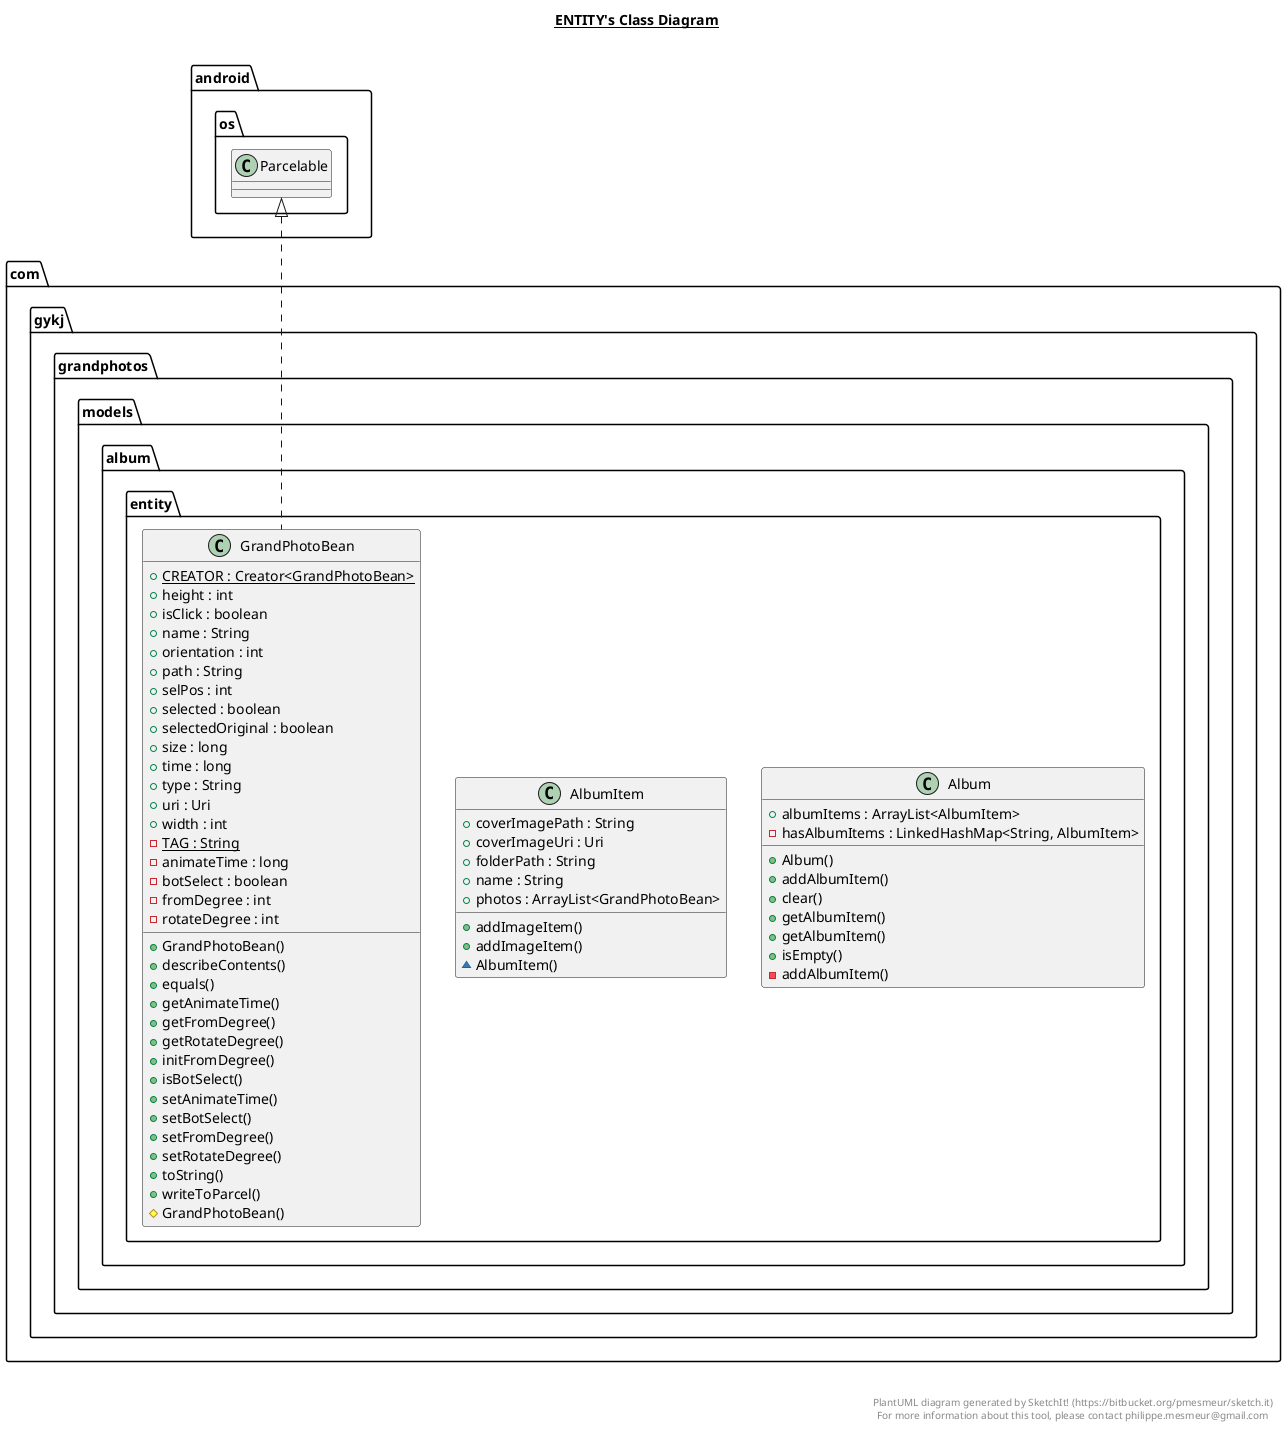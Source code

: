 @startuml

title __ENTITY's Class Diagram__\n

  namespace com.gykj.grandphotos {
    namespace models.album {
      namespace entity {
        class com.gykj.grandphotos.models.album.entity.Album {
            + albumItems : ArrayList<AlbumItem>
            - hasAlbumItems : LinkedHashMap<String, AlbumItem>
            + Album()
            + addAlbumItem()
            + clear()
            + getAlbumItem()
            + getAlbumItem()
            + isEmpty()
            - addAlbumItem()
        }
      }
    }
  }
  

  namespace com.gykj.grandphotos {
    namespace models.album {
      namespace entity {
        class com.gykj.grandphotos.models.album.entity.AlbumItem {
            + coverImagePath : String
            + coverImageUri : Uri
            + folderPath : String
            + name : String
            + photos : ArrayList<GrandPhotoBean>
            + addImageItem()
            + addImageItem()
            ~ AlbumItem()
        }
      }
    }
  }
  

  namespace com.gykj.grandphotos {
    namespace models.album {
      namespace entity {
        class com.gykj.grandphotos.models.album.entity.GrandPhotoBean {
            {static} + CREATOR : Creator<GrandPhotoBean>
            + height : int
            + isClick : boolean
            + name : String
            + orientation : int
            + path : String
            + selPos : int
            + selected : boolean
            + selectedOriginal : boolean
            + size : long
            + time : long
            + type : String
            + uri : Uri
            + width : int
            {static} - TAG : String
            - animateTime : long
            - botSelect : boolean
            - fromDegree : int
            - rotateDegree : int
            + GrandPhotoBean()
            + describeContents()
            + equals()
            + getAnimateTime()
            + getFromDegree()
            + getRotateDegree()
            + initFromDegree()
            + isBotSelect()
            + setAnimateTime()
            + setBotSelect()
            + setFromDegree()
            + setRotateDegree()
            + toString()
            + writeToParcel()
            # GrandPhotoBean()
        }
      }
    }
  }
  

  com.gykj.grandphotos.models.album.entity.GrandPhotoBean .up.|> android.os.Parcelable


right footer


PlantUML diagram generated by SketchIt! (https://bitbucket.org/pmesmeur/sketch.it)
For more information about this tool, please contact philippe.mesmeur@gmail.com
endfooter

@enduml
